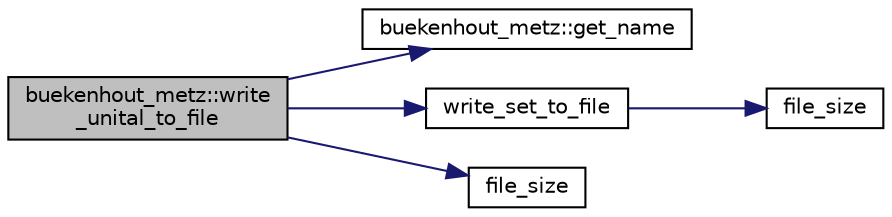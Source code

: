 digraph "buekenhout_metz::write_unital_to_file"
{
  edge [fontname="Helvetica",fontsize="10",labelfontname="Helvetica",labelfontsize="10"];
  node [fontname="Helvetica",fontsize="10",shape=record];
  rankdir="LR";
  Node206 [label="buekenhout_metz::write\l_unital_to_file",height=0.2,width=0.4,color="black", fillcolor="grey75", style="filled", fontcolor="black"];
  Node206 -> Node207 [color="midnightblue",fontsize="10",style="solid",fontname="Helvetica"];
  Node207 [label="buekenhout_metz::get_name",height=0.2,width=0.4,color="black", fillcolor="white", style="filled",URL="$d8/d98/classbuekenhout__metz.html#ad9396abddb3685ee0d4159cb7dd4e697"];
  Node206 -> Node208 [color="midnightblue",fontsize="10",style="solid",fontname="Helvetica"];
  Node208 [label="write_set_to_file",height=0.2,width=0.4,color="black", fillcolor="white", style="filled",URL="$d5/db4/io__and__os_8h.html#a3d2767f53fed9a2dacf580e0b2d4b961"];
  Node208 -> Node209 [color="midnightblue",fontsize="10",style="solid",fontname="Helvetica"];
  Node209 [label="file_size",height=0.2,width=0.4,color="black", fillcolor="white", style="filled",URL="$d4/d74/util_8_c.html#a5c37cf5785204b6e9adf647dc14d0e50"];
  Node206 -> Node210 [color="midnightblue",fontsize="10",style="solid",fontname="Helvetica"];
  Node210 [label="file_size",height=0.2,width=0.4,color="black", fillcolor="white", style="filled",URL="$df/dbf/sajeeb_8_c.html#a5c37cf5785204b6e9adf647dc14d0e50"];
}
